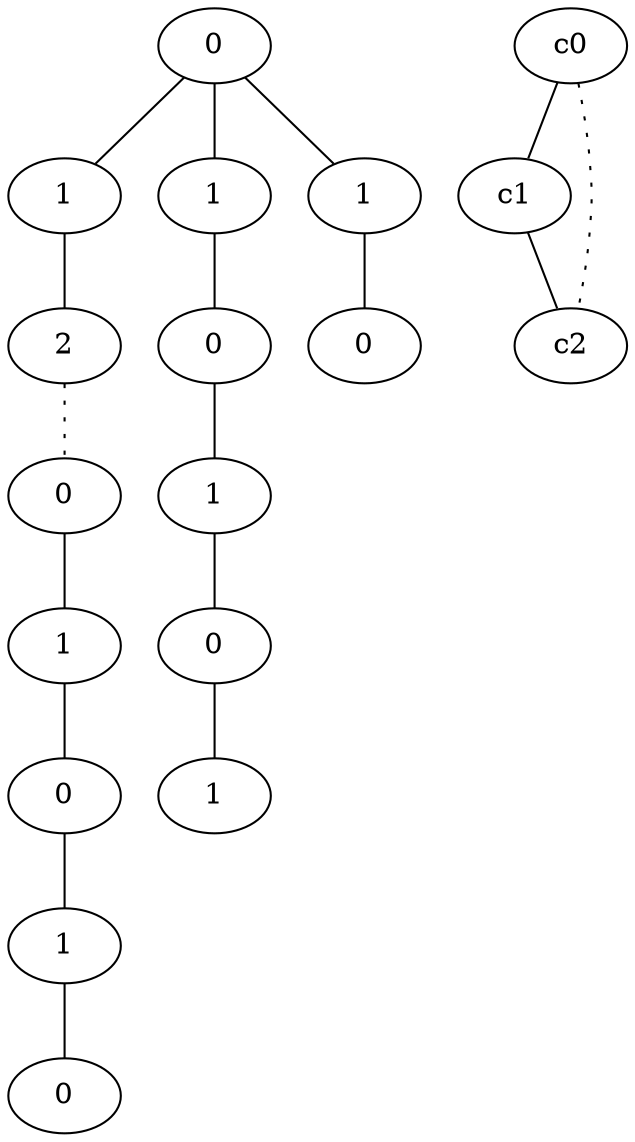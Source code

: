 graph {
a0[label=0];
a1[label=1];
a2[label=2];
a3[label=0];
a4[label=1];
a5[label=0];
a6[label=1];
a7[label=0];
a8[label=1];
a9[label=0];
a10[label=1];
a11[label=0];
a12[label=1];
a13[label=1];
a14[label=0];
a0 -- a1;
a0 -- a8;
a0 -- a13;
a1 -- a2;
a2 -- a3 [style=dotted];
a3 -- a4;
a4 -- a5;
a5 -- a6;
a6 -- a7;
a8 -- a9;
a9 -- a10;
a10 -- a11;
a11 -- a12;
a13 -- a14;
c0 -- c1;
c0 -- c2 [style=dotted];
c1 -- c2;
}
